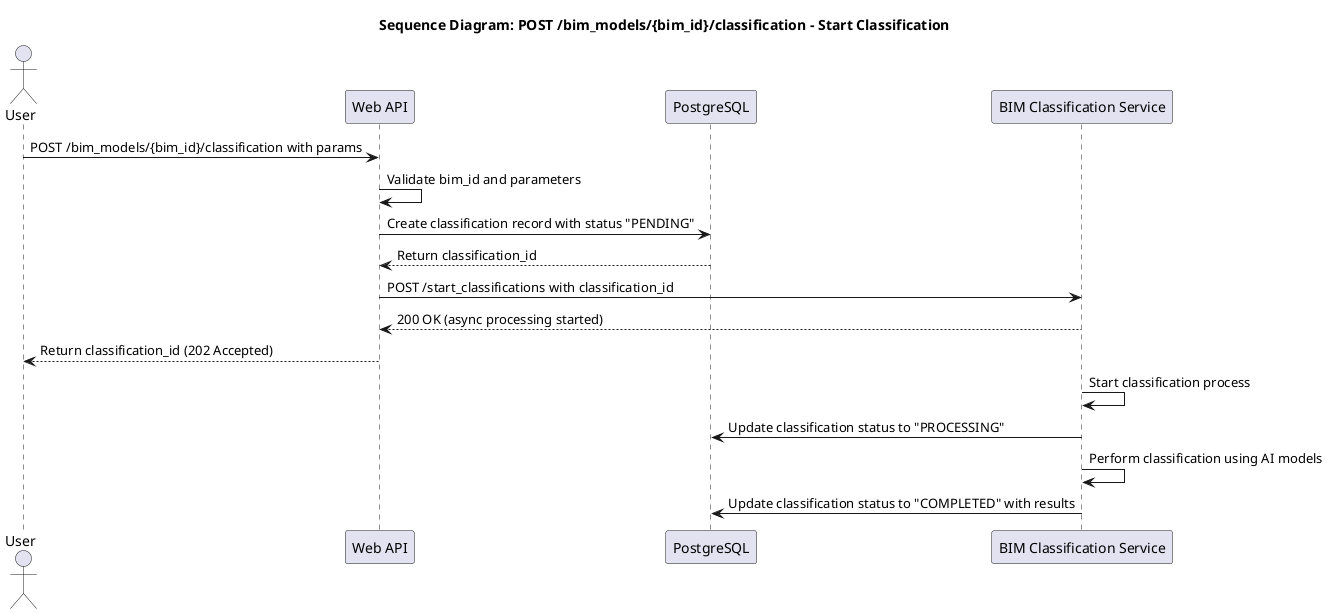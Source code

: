@startuml
title Sequence Diagram: POST /bim_models/{bim_id}/classification - Start Classification

actor User as user
participant "Web API" as web_api
participant "PostgreSQL" as postgres
participant "BIM Classification Service" as bim_classification

user -> web_api: POST /bim_models/{bim_id}/classification with params
web_api -> web_api: Validate bim_id and parameters
web_api -> postgres: Create classification record with status "PENDING"
postgres --> web_api: Return classification_id
web_api -> bim_classification: POST /start_classifications with classification_id
bim_classification --> web_api: 200 OK (async processing started)
web_api --> user: Return classification_id (202 Accepted)

bim_classification -> bim_classification: Start classification process
bim_classification -> postgres: Update classification status to "PROCESSING"
bim_classification -> bim_classification: Perform classification using AI models
bim_classification -> postgres: Update classification status to "COMPLETED" with results

@enduml
